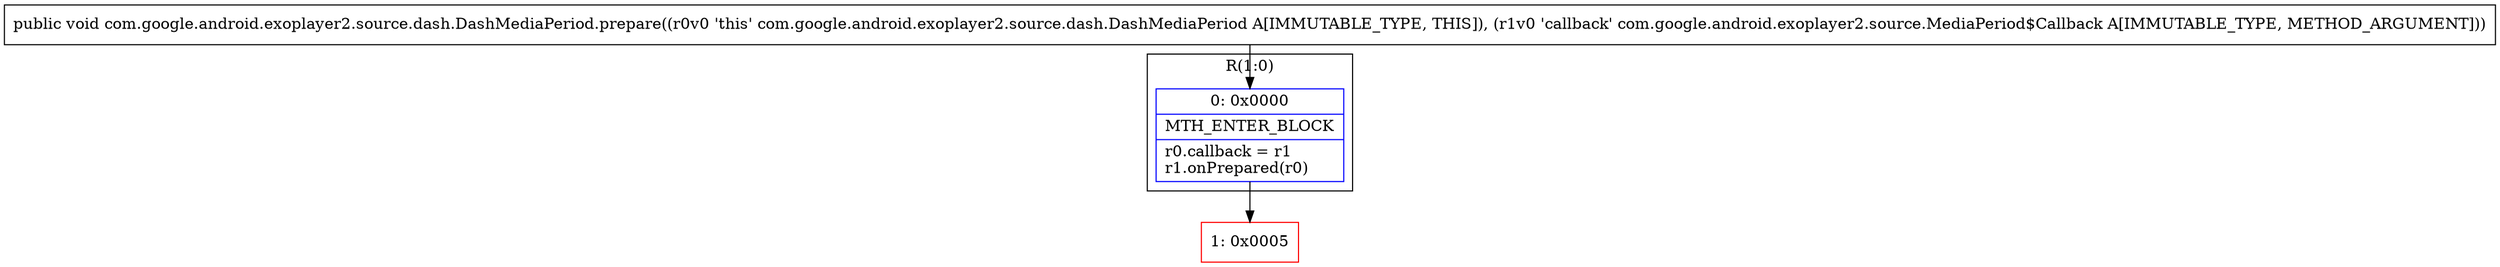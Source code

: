 digraph "CFG forcom.google.android.exoplayer2.source.dash.DashMediaPeriod.prepare(Lcom\/google\/android\/exoplayer2\/source\/MediaPeriod$Callback;)V" {
subgraph cluster_Region_1342845794 {
label = "R(1:0)";
node [shape=record,color=blue];
Node_0 [shape=record,label="{0\:\ 0x0000|MTH_ENTER_BLOCK\l|r0.callback = r1\lr1.onPrepared(r0)\l}"];
}
Node_1 [shape=record,color=red,label="{1\:\ 0x0005}"];
MethodNode[shape=record,label="{public void com.google.android.exoplayer2.source.dash.DashMediaPeriod.prepare((r0v0 'this' com.google.android.exoplayer2.source.dash.DashMediaPeriod A[IMMUTABLE_TYPE, THIS]), (r1v0 'callback' com.google.android.exoplayer2.source.MediaPeriod$Callback A[IMMUTABLE_TYPE, METHOD_ARGUMENT])) }"];
MethodNode -> Node_0;
Node_0 -> Node_1;
}

